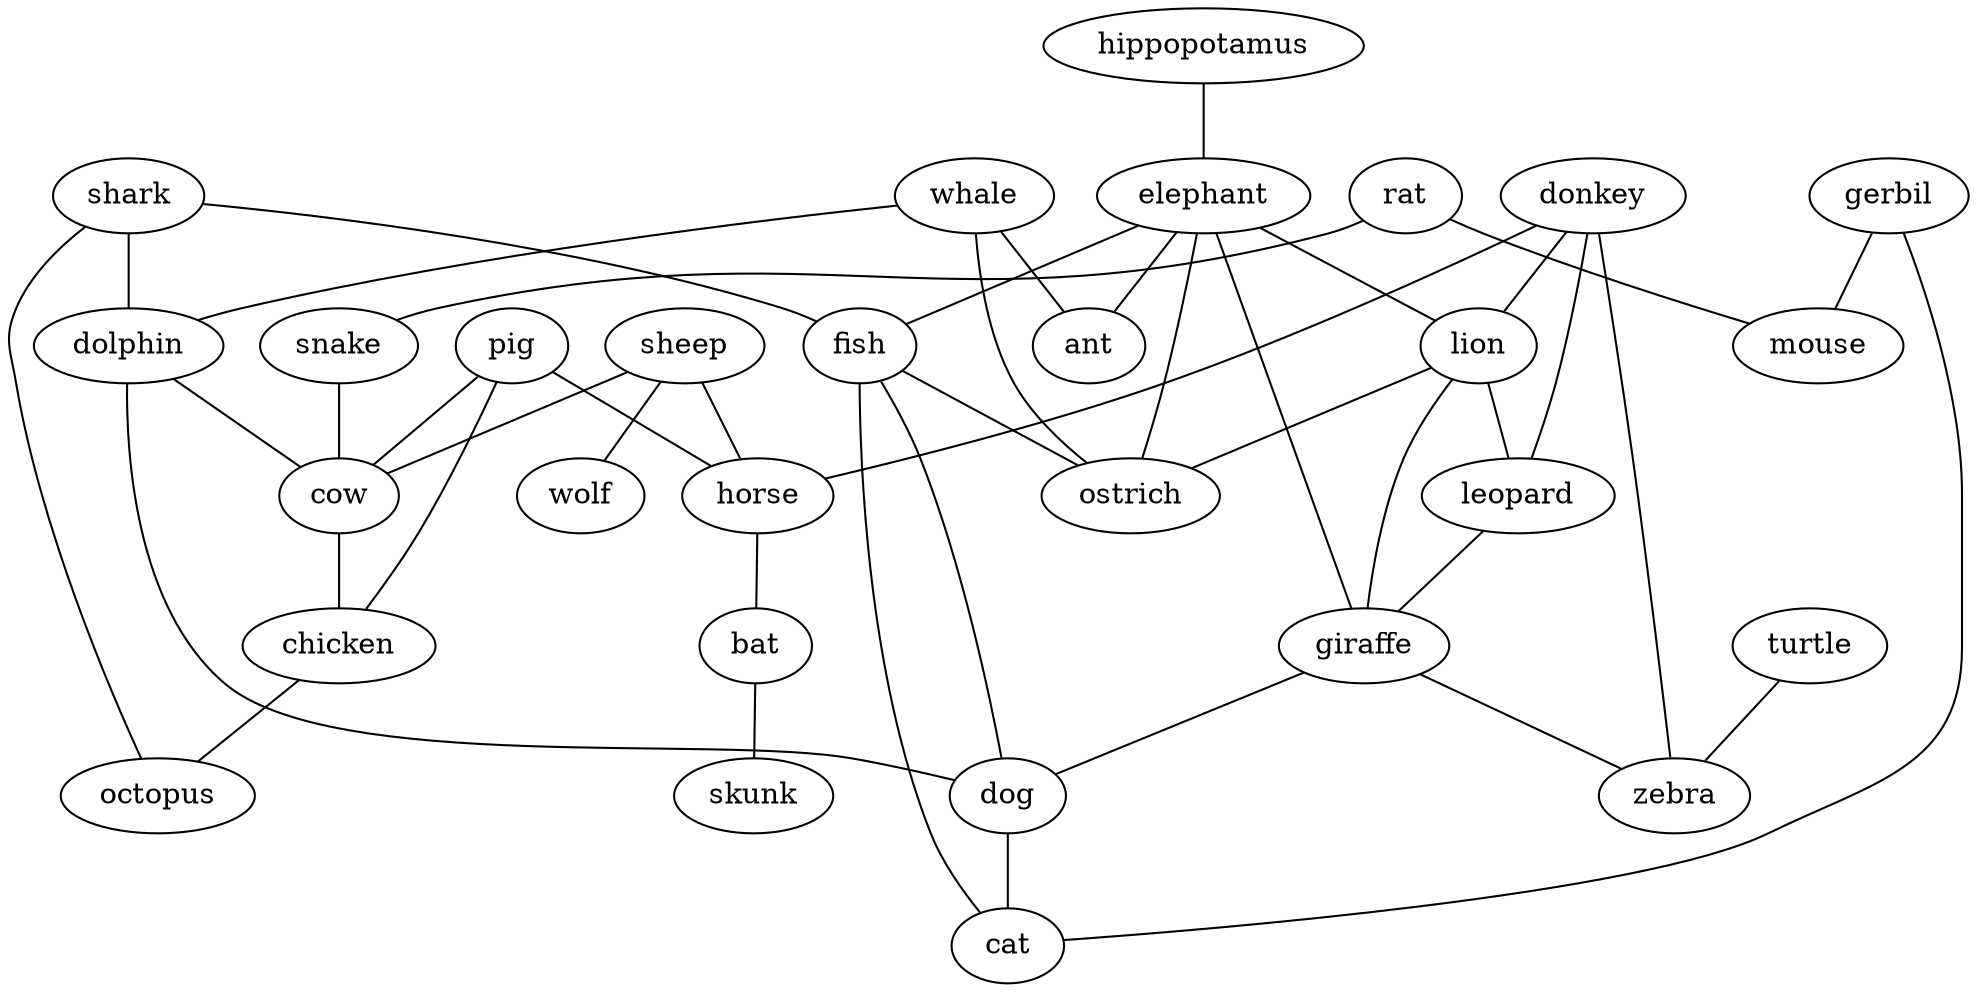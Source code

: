strict graph G {
donkey;
shark;
pig;
rat;
whale;
hippopotamus;
sheep;
horse;
gerbil;
mouse;
elephant;
fish;
dolphin;
lion;
leopard;
giraffe;
snake;
turtle;
ostrich;
ant;
bat;
cow;
dog;
cat;
chicken;
wolf;
skunk;
octopus;
zebra;
donkey -- lion  [weight=1];
donkey -- horse  [weight=1];
donkey -- leopard  [weight=1];
donkey -- zebra  [weight=1];
shark -- fish  [weight=1];
shark -- dolphin  [weight=1];
shark -- octopus  [weight=1];
pig -- horse  [weight=1];
pig -- chicken  [weight=1];
pig -- cow  [weight=1];
rat -- mouse  [weight=1];
rat -- snake  [weight=1];
whale -- ant  [weight=1];
whale -- dolphin  [weight=1];
whale -- ostrich  [weight=1];
hippopotamus -- elephant  [weight=1];
sheep -- horse  [weight=1];
sheep -- wolf  [weight=1];
sheep -- cow  [weight=1];
horse -- bat  [weight=1];
gerbil -- mouse  [weight=1];
gerbil -- cat  [weight=1];
elephant -- fish  [weight=1];
elephant -- ostrich  [weight=1];
elephant -- ant  [weight=1];
elephant -- lion  [weight=1];
elephant -- giraffe  [weight=1];
fish -- dog  [weight=1];
fish -- cat  [weight=1];
fish -- ostrich  [weight=1];
dolphin -- dog  [weight=1];
dolphin -- cow  [weight=1];
lion -- leopard  [weight=1];
lion -- ostrich  [weight=1];
lion -- giraffe  [weight=1];
leopard -- giraffe  [weight=1];
giraffe -- dog  [weight=1];
giraffe -- zebra  [weight=1];
snake -- cow  [weight=1];
turtle -- zebra  [weight=1];
bat -- skunk  [weight=1];
cow -- chicken  [weight=1];
dog -- cat  [weight=1];
chicken -- octopus  [weight=1];
}
